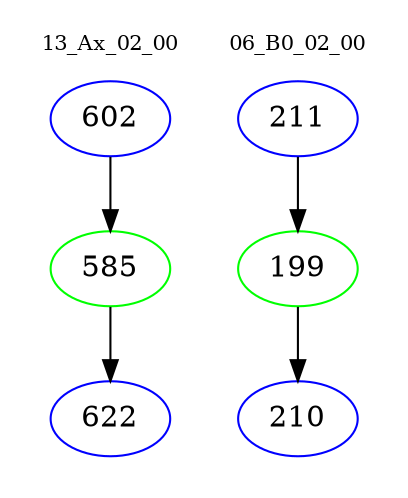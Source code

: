digraph{
subgraph cluster_0 {
color = white
label = "13_Ax_02_00";
fontsize=10;
T0_602 [label="602", color="blue"]
T0_602 -> T0_585 [color="black"]
T0_585 [label="585", color="green"]
T0_585 -> T0_622 [color="black"]
T0_622 [label="622", color="blue"]
}
subgraph cluster_1 {
color = white
label = "06_B0_02_00";
fontsize=10;
T1_211 [label="211", color="blue"]
T1_211 -> T1_199 [color="black"]
T1_199 [label="199", color="green"]
T1_199 -> T1_210 [color="black"]
T1_210 [label="210", color="blue"]
}
}
